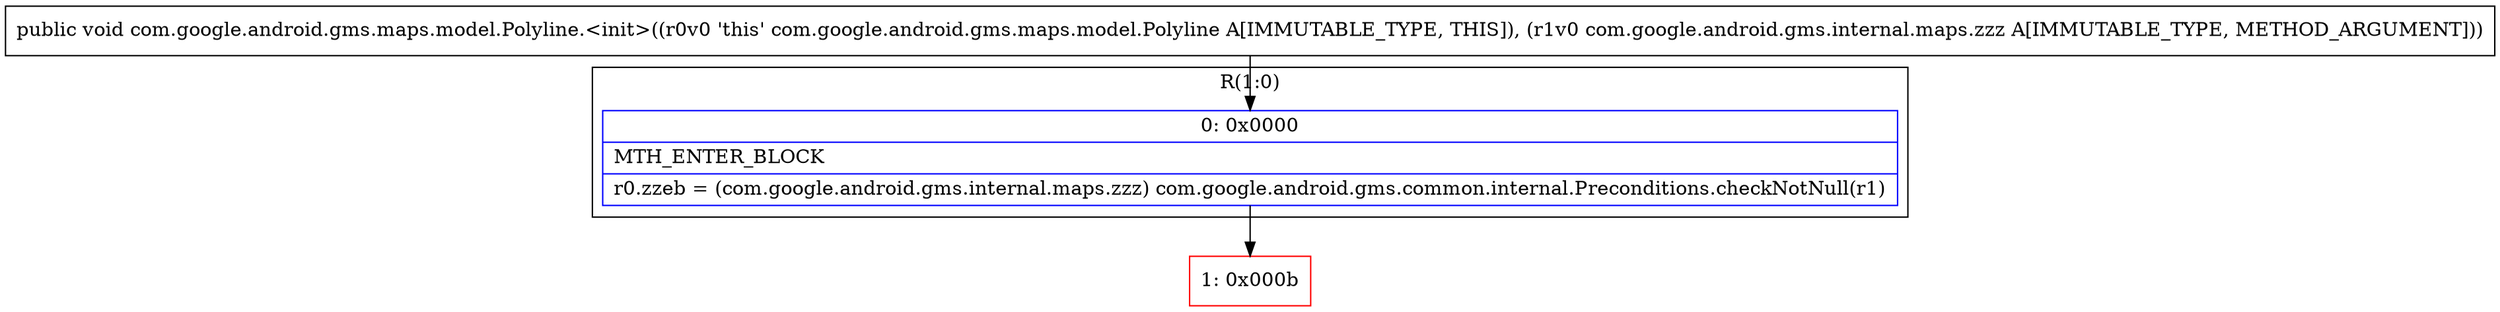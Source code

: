 digraph "CFG forcom.google.android.gms.maps.model.Polyline.\<init\>(Lcom\/google\/android\/gms\/internal\/maps\/zzz;)V" {
subgraph cluster_Region_1803312128 {
label = "R(1:0)";
node [shape=record,color=blue];
Node_0 [shape=record,label="{0\:\ 0x0000|MTH_ENTER_BLOCK\l|r0.zzeb = (com.google.android.gms.internal.maps.zzz) com.google.android.gms.common.internal.Preconditions.checkNotNull(r1)\l}"];
}
Node_1 [shape=record,color=red,label="{1\:\ 0x000b}"];
MethodNode[shape=record,label="{public void com.google.android.gms.maps.model.Polyline.\<init\>((r0v0 'this' com.google.android.gms.maps.model.Polyline A[IMMUTABLE_TYPE, THIS]), (r1v0 com.google.android.gms.internal.maps.zzz A[IMMUTABLE_TYPE, METHOD_ARGUMENT])) }"];
MethodNode -> Node_0;
Node_0 -> Node_1;
}

